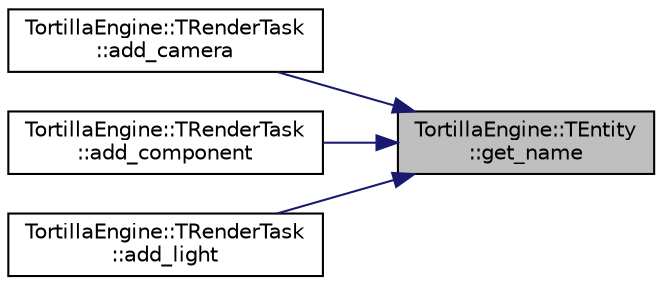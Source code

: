 digraph "TortillaEngine::TEntity::get_name"
{
 // LATEX_PDF_SIZE
  edge [fontname="Helvetica",fontsize="10",labelfontname="Helvetica",labelfontsize="10"];
  node [fontname="Helvetica",fontsize="10",shape=record];
  rankdir="RL";
  Node1 [label="TortillaEngine::TEntity\l::get_name",height=0.2,width=0.4,color="black", fillcolor="grey75", style="filled", fontcolor="black",tooltip="Gets the name of the entity."];
  Node1 -> Node2 [dir="back",color="midnightblue",fontsize="10",style="solid",fontname="Helvetica"];
  Node2 [label="TortillaEngine::TRenderTask\l::add_camera",height=0.2,width=0.4,color="black", fillcolor="white", style="filled",URL="$class_tortilla_engine_1_1_t_render_task.html#adaed58553a55349c8782a3f54af26f89",tooltip="Adds a camera to the subscribed component collection."];
  Node1 -> Node3 [dir="back",color="midnightblue",fontsize="10",style="solid",fontname="Helvetica"];
  Node3 [label="TortillaEngine::TRenderTask\l::add_component",height=0.2,width=0.4,color="black", fillcolor="white", style="filled",URL="$class_tortilla_engine_1_1_t_render_task.html#a43cefc3bf25eb64c51032b4c7d2d670d",tooltip="Adds a model/mesh to the subscribed component collection."];
  Node1 -> Node4 [dir="back",color="midnightblue",fontsize="10",style="solid",fontname="Helvetica"];
  Node4 [label="TortillaEngine::TRenderTask\l::add_light",height=0.2,width=0.4,color="black", fillcolor="white", style="filled",URL="$class_tortilla_engine_1_1_t_render_task.html#ab6ed5585e230d90f785647bd3fadb75e",tooltip="Adds a light to the subscribed component collection."];
}
